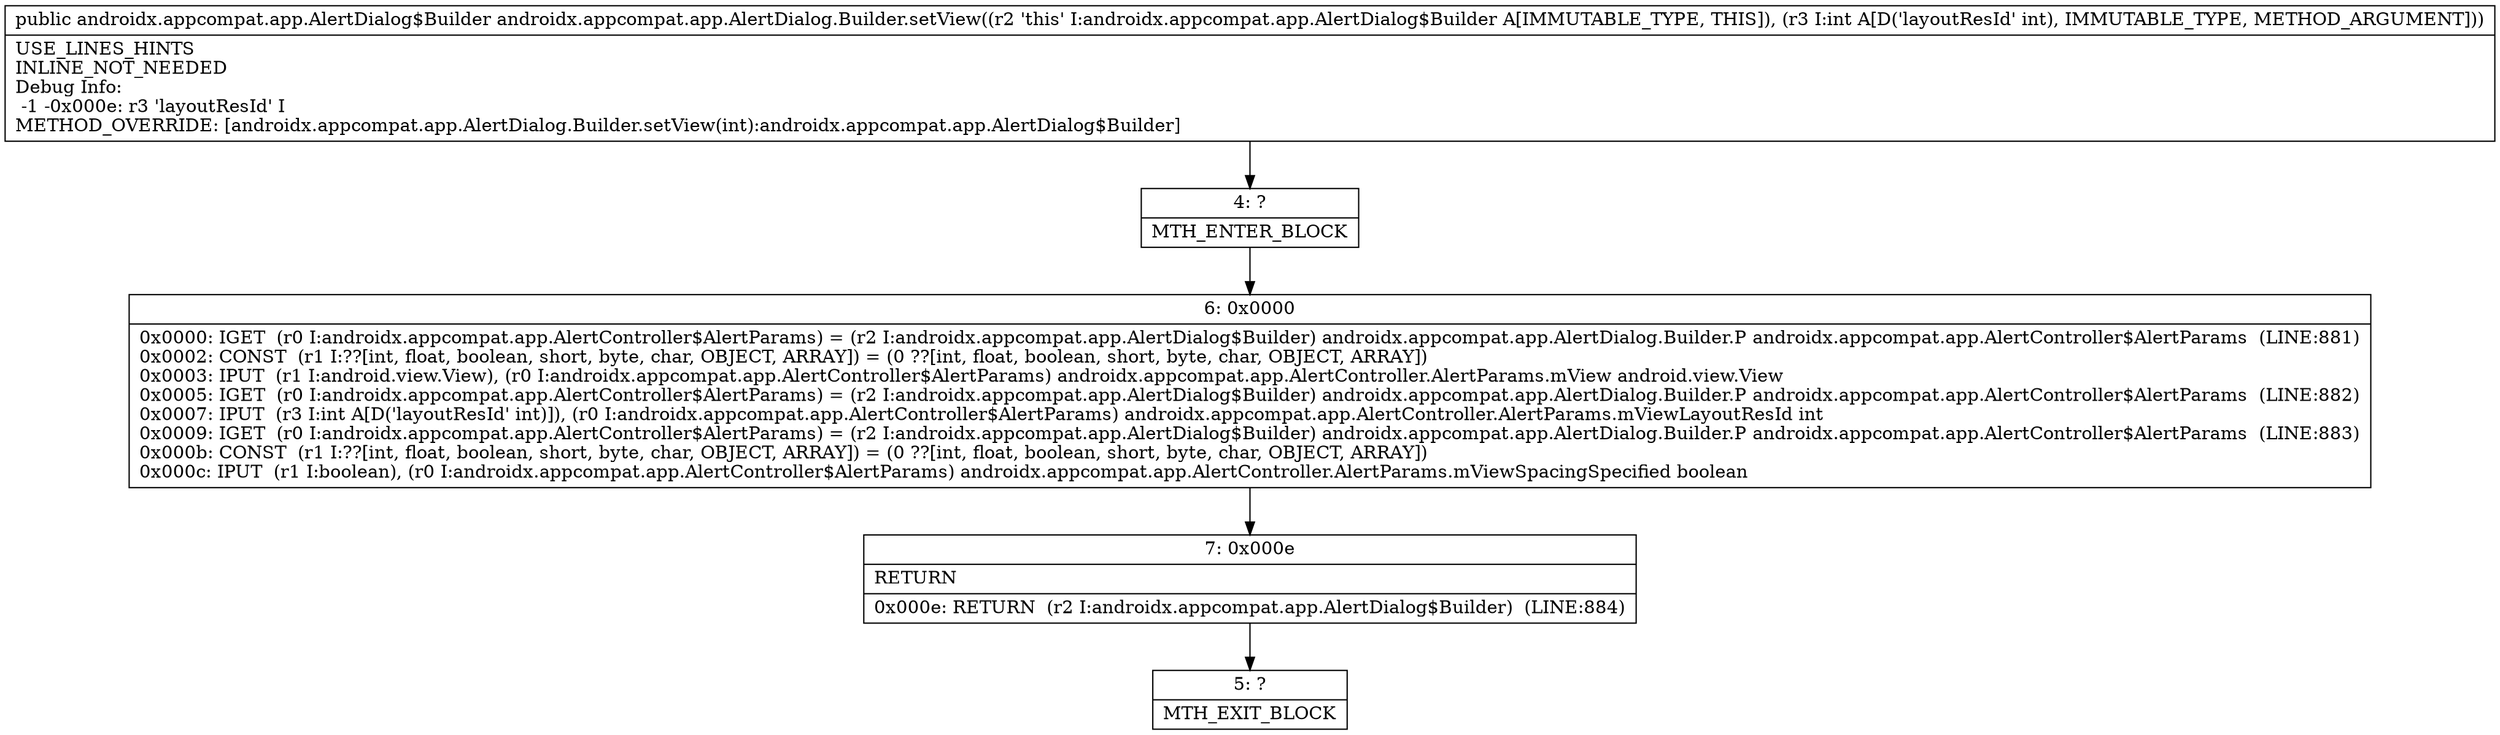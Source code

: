 digraph "CFG forandroidx.appcompat.app.AlertDialog.Builder.setView(I)Landroidx\/appcompat\/app\/AlertDialog$Builder;" {
Node_4 [shape=record,label="{4\:\ ?|MTH_ENTER_BLOCK\l}"];
Node_6 [shape=record,label="{6\:\ 0x0000|0x0000: IGET  (r0 I:androidx.appcompat.app.AlertController$AlertParams) = (r2 I:androidx.appcompat.app.AlertDialog$Builder) androidx.appcompat.app.AlertDialog.Builder.P androidx.appcompat.app.AlertController$AlertParams  (LINE:881)\l0x0002: CONST  (r1 I:??[int, float, boolean, short, byte, char, OBJECT, ARRAY]) = (0 ??[int, float, boolean, short, byte, char, OBJECT, ARRAY]) \l0x0003: IPUT  (r1 I:android.view.View), (r0 I:androidx.appcompat.app.AlertController$AlertParams) androidx.appcompat.app.AlertController.AlertParams.mView android.view.View \l0x0005: IGET  (r0 I:androidx.appcompat.app.AlertController$AlertParams) = (r2 I:androidx.appcompat.app.AlertDialog$Builder) androidx.appcompat.app.AlertDialog.Builder.P androidx.appcompat.app.AlertController$AlertParams  (LINE:882)\l0x0007: IPUT  (r3 I:int A[D('layoutResId' int)]), (r0 I:androidx.appcompat.app.AlertController$AlertParams) androidx.appcompat.app.AlertController.AlertParams.mViewLayoutResId int \l0x0009: IGET  (r0 I:androidx.appcompat.app.AlertController$AlertParams) = (r2 I:androidx.appcompat.app.AlertDialog$Builder) androidx.appcompat.app.AlertDialog.Builder.P androidx.appcompat.app.AlertController$AlertParams  (LINE:883)\l0x000b: CONST  (r1 I:??[int, float, boolean, short, byte, char, OBJECT, ARRAY]) = (0 ??[int, float, boolean, short, byte, char, OBJECT, ARRAY]) \l0x000c: IPUT  (r1 I:boolean), (r0 I:androidx.appcompat.app.AlertController$AlertParams) androidx.appcompat.app.AlertController.AlertParams.mViewSpacingSpecified boolean \l}"];
Node_7 [shape=record,label="{7\:\ 0x000e|RETURN\l|0x000e: RETURN  (r2 I:androidx.appcompat.app.AlertDialog$Builder)  (LINE:884)\l}"];
Node_5 [shape=record,label="{5\:\ ?|MTH_EXIT_BLOCK\l}"];
MethodNode[shape=record,label="{public androidx.appcompat.app.AlertDialog$Builder androidx.appcompat.app.AlertDialog.Builder.setView((r2 'this' I:androidx.appcompat.app.AlertDialog$Builder A[IMMUTABLE_TYPE, THIS]), (r3 I:int A[D('layoutResId' int), IMMUTABLE_TYPE, METHOD_ARGUMENT]))  | USE_LINES_HINTS\lINLINE_NOT_NEEDED\lDebug Info:\l  \-1 \-0x000e: r3 'layoutResId' I\lMETHOD_OVERRIDE: [androidx.appcompat.app.AlertDialog.Builder.setView(int):androidx.appcompat.app.AlertDialog$Builder]\l}"];
MethodNode -> Node_4;Node_4 -> Node_6;
Node_6 -> Node_7;
Node_7 -> Node_5;
}

